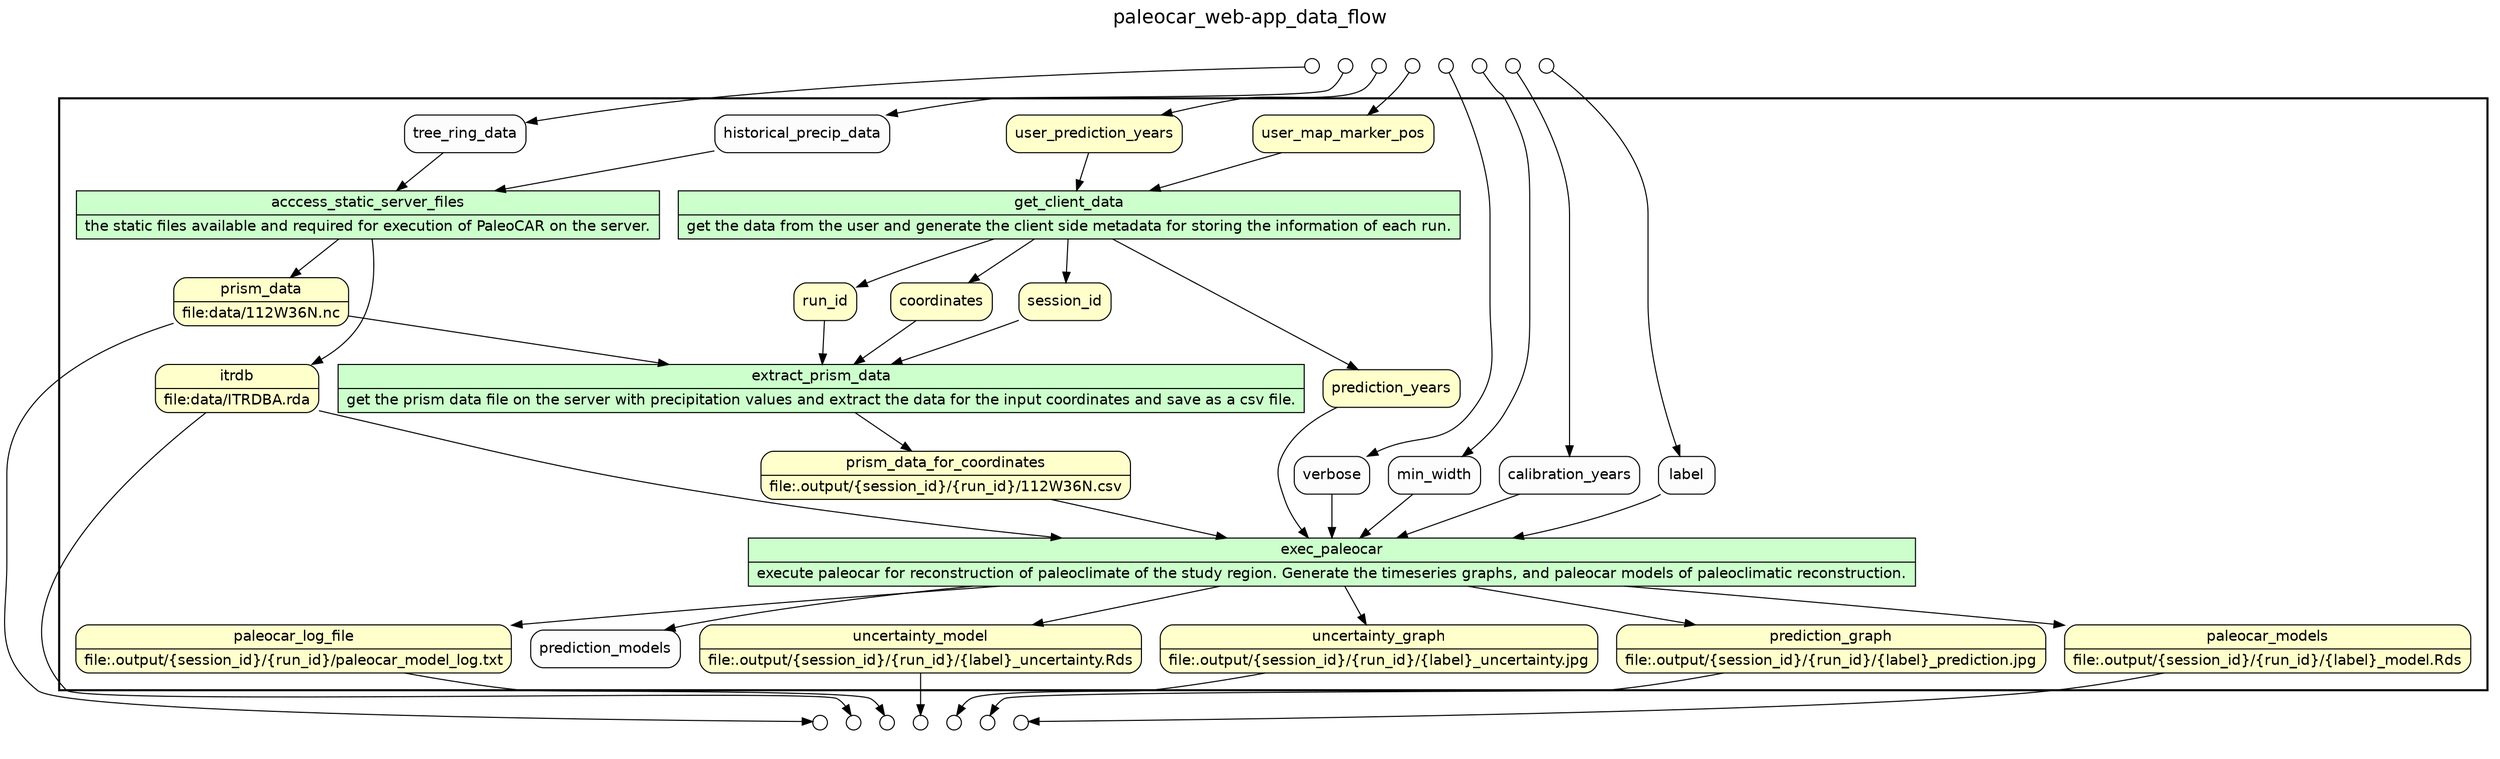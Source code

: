 
/* Start of top-level graph */
digraph Workflow {
rankdir=TB

/* Title for graph */
fontname=Helvetica; fontsize=18; labelloc=t
label="paleocar_web-app_data_flow"

/* Start of double cluster for drawing box around nodes in workflow */
subgraph cluster_workflow_box_outer { label=""; color=black; penwidth=2
subgraph cluster_workflow_box_inner { label=""; penwidth=0

/* Style for nodes representing atomic programs in workflow */
node[shape=box style=filled fillcolor="#CCFFCC" peripheries=1 fontname=Helvetica]

/* Nodes representing atomic programs in workflow */
get_client_data [shape=record rankdir=LR label="{<f0> get_client_data |<f1> get the data from the user and generate the client side metadata for storing the information of each run.}"];
acccess_static_server_files [shape=record rankdir=LR label="{<f0> acccess_static_server_files |<f1> the static files available and required for execution of PaleoCAR on the server.}"];
extract_prism_data [shape=record rankdir=LR label="{<f0> extract_prism_data |<f1> get the prism data file on the server with precipitation values and extract the data for the input coordinates and save as a csv file.}"];
exec_paleocar [shape=record rankdir=LR label="{<f0> exec_paleocar |<f1> execute paleocar for reconstruction of paleoclimate of the study region. Generate the timeseries graphs, and paleocar models of paleoclimatic reconstruction.}"];

/* Style for nodes representing non-parameter data channels in workflow */
node[shape=box style="rounded,filled" fillcolor="#FFFFCC" peripheries=1 fontname=Helvetica]

/* Nodes for non-parameter data channels in workflow */
prism_data [shape=record rankdir=LR label="{<f0> prism_data |<f1> file\:data/112W36N.nc}"];
itrdb [shape=record rankdir=LR label="{<f0> itrdb |<f1> file\:data/ITRDBA.rda}"];
prediction_graph [shape=record rankdir=LR label="{<f0> prediction_graph |<f1> file\:.output/\{session_id\}/\{run_id\}/\{label\}_prediction.jpg}"];
paleocar_models [shape=record rankdir=LR label="{<f0> paleocar_models |<f1> file\:.output/\{session_id\}/\{run_id\}/\{label\}_model.Rds}"];
paleocar_log_file [shape=record rankdir=LR label="{<f0> paleocar_log_file |<f1> file\:.output/\{session_id\}/\{run_id\}/paleocar_model_log.txt}"];
uncertainty_model [shape=record rankdir=LR label="{<f0> uncertainty_model |<f1> file\:.output/\{session_id\}/\{run_id\}/\{label\}_uncertainty.Rds}"];
uncertainty_graph [shape=record rankdir=LR label="{<f0> uncertainty_graph |<f1> file\:.output/\{session_id\}/\{run_id\}/\{label\}_uncertainty.jpg}"];
user_map_marker_pos
user_prediction_years
coordinates
session_id
run_id
prediction_years
prism_data_for_coordinates [shape=record rankdir=LR label="{<f0> prism_data_for_coordinates |<f1> file\:.output/\{session_id\}/\{run_id\}/112W36N.csv}"];

/* Style for nodes representing parameter channels in workflow */
node[shape=box style="rounded,filled" fillcolor="#FCFCFC" peripheries=1 fontname=Helvetica]

/* Nodes representing parameter channels in workflow */
historical_precip_data
tree_ring_data
calibration_years
label
min_width
verbose

/* Edges representing connections between programs and channels */
get_client_data -> session_id
get_client_data -> run_id
get_client_data -> coordinates
get_client_data -> prediction_years
user_map_marker_pos -> get_client_data
user_prediction_years -> get_client_data
acccess_static_server_files -> prism_data
acccess_static_server_files -> itrdb
historical_precip_data -> acccess_static_server_files
tree_ring_data -> acccess_static_server_files
extract_prism_data -> prism_data_for_coordinates
coordinates -> extract_prism_data
session_id -> extract_prism_data
run_id -> extract_prism_data
prism_data -> extract_prism_data
exec_paleocar -> prediction_models
exec_paleocar -> prediction_graph
exec_paleocar -> uncertainty_model
exec_paleocar -> paleocar_models
exec_paleocar -> uncertainty_graph
exec_paleocar -> paleocar_log_file
prediction_years -> exec_paleocar
prism_data_for_coordinates -> exec_paleocar
itrdb -> exec_paleocar
calibration_years -> exec_paleocar
label -> exec_paleocar
min_width -> exec_paleocar
verbose -> exec_paleocar

/* End of double cluster for drawing box around nodes in workflow */
}}

/* Hidden double-cluster for grouping workflow input ports */
subgraph cluster_input_ports_group_outer { label=""; penwidth=0
subgraph cluster_input_ports_group_inner { label=""; penwidth=0

/* Style for nodes representing workflow input ports */
node[shape=circle style="rounded,filled" fillcolor="#FFFFFF" peripheries=1 fontname=Helvetica width=0.2]

/* Nodes representing workflow input ports */
user_map_marker_pos_input_port [label=""]
user_prediction_years_input_port [label=""]
calibration_years_input_port [label=""]
label_input_port [label=""]
verbose_input_port [label=""]
min_width_input_port [label=""]
historical_precip_data_input_port [label=""]
tree_ring_data_input_port [label=""]

/* End of double-cluster for grouping workflow input ports */
}}

/* Hidden double-cluster for grouping workflow output ports */
subgraph cluster_output_ports_group_outer { label=""; penwidth=0
subgraph cluster_output_ports_group_inner { label=""; penwidth=0

/* Style for nodes representing workflow output ports */
node[shape=circle style="rounded,filled" fillcolor="#FFFFFF" peripheries=1 fontname=Helvetica width=0.2]

/* Nodes representing workflow output ports */
prism_data_output_port [label=""]
itrdb_output_port [label=""]
prediction_graph_output_port [label=""]
paleocar_models_output_port [label=""]
paleocar_log_file_output_port [label=""]
uncertainty_model_output_port [label=""]
uncertainty_graph_output_port [label=""]

/* End of double-cluster for grouping workflow output ports */
}}

/* Edges from input ports to channels */
user_map_marker_pos_input_port -> user_map_marker_pos
user_prediction_years_input_port -> user_prediction_years
calibration_years_input_port -> calibration_years
label_input_port -> label
verbose_input_port -> verbose
min_width_input_port -> min_width
historical_precip_data_input_port -> historical_precip_data
tree_ring_data_input_port -> tree_ring_data

/* Edges from channels to output ports */
prism_data -> prism_data_output_port
itrdb -> itrdb_output_port
prediction_graph -> prediction_graph_output_port
paleocar_models -> paleocar_models_output_port
paleocar_log_file -> paleocar_log_file_output_port
uncertainty_model -> uncertainty_model_output_port
uncertainty_graph -> uncertainty_graph_output_port

/* End of top-level graph */
}

